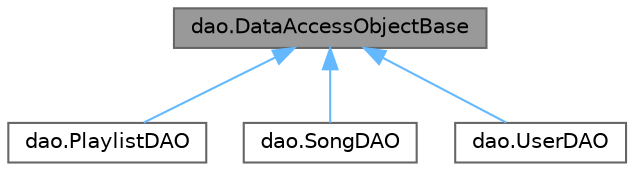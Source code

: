 digraph "dao.DataAccessObjectBase"
{
 // LATEX_PDF_SIZE
  bgcolor="transparent";
  edge [fontname=Helvetica,fontsize=10,labelfontname=Helvetica,labelfontsize=10];
  node [fontname=Helvetica,fontsize=10,shape=box,height=0.2,width=0.4];
  Node1 [label="dao.DataAccessObjectBase",height=0.2,width=0.4,color="gray40", fillcolor="grey60", style="filled", fontcolor="black",tooltip=" "];
  Node1 -> Node2 [dir="back",color="steelblue1",style="solid"];
  Node2 [label="dao.PlaylistDAO",height=0.2,width=0.4,color="gray40", fillcolor="white", style="filled",URL="$classdao_1_1_playlist_d_a_o.html",tooltip=" "];
  Node1 -> Node3 [dir="back",color="steelblue1",style="solid"];
  Node3 [label="dao.SongDAO",height=0.2,width=0.4,color="gray40", fillcolor="white", style="filled",URL="$classdao_1_1_song_d_a_o.html",tooltip=" "];
  Node1 -> Node4 [dir="back",color="steelblue1",style="solid"];
  Node4 [label="dao.UserDAO",height=0.2,width=0.4,color="gray40", fillcolor="white", style="filled",URL="$classdao_1_1_user_d_a_o.html",tooltip=" "];
}
